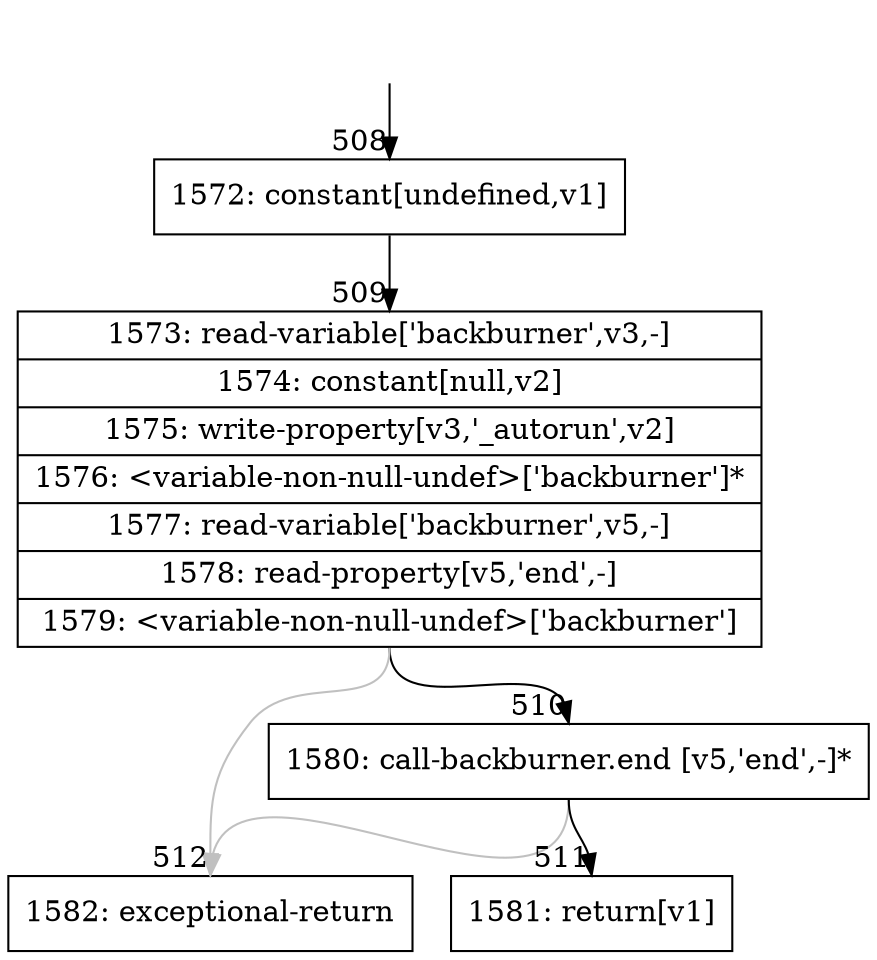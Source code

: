 digraph {
rankdir="TD"
BB_entry28[shape=none,label=""];
BB_entry28 -> BB508 [tailport=s, headport=n, headlabel="    508"]
BB508 [shape=record label="{1572: constant[undefined,v1]}" ] 
BB508 -> BB509 [tailport=s, headport=n, headlabel="      509"]
BB509 [shape=record label="{1573: read-variable['backburner',v3,-]|1574: constant[null,v2]|1575: write-property[v3,'_autorun',v2]|1576: \<variable-non-null-undef\>['backburner']*|1577: read-variable['backburner',v5,-]|1578: read-property[v5,'end',-]|1579: \<variable-non-null-undef\>['backburner']}" ] 
BB509 -> BB510 [tailport=s, headport=n, headlabel="      510"]
BB509 -> BB512 [tailport=s, headport=n, color=gray, headlabel="      512"]
BB510 [shape=record label="{1580: call-backburner.end [v5,'end',-]*}" ] 
BB510 -> BB511 [tailport=s, headport=n, headlabel="      511"]
BB510 -> BB512 [tailport=s, headport=n, color=gray]
BB511 [shape=record label="{1581: return[v1]}" ] 
BB512 [shape=record label="{1582: exceptional-return}" ] 
//#$~ 552
}
